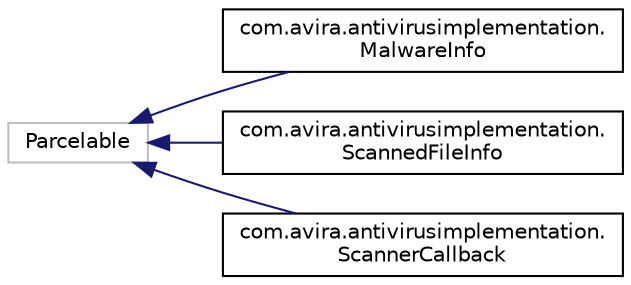 digraph "Graphical Class Hierarchy"
{
  edge [fontname="Helvetica",fontsize="10",labelfontname="Helvetica",labelfontsize="10"];
  node [fontname="Helvetica",fontsize="10",shape=record];
  rankdir="LR";
  Node1 [label="Parcelable",height=0.2,width=0.4,color="grey75", fillcolor="white", style="filled"];
  Node1 -> Node2 [dir="back",color="midnightblue",fontsize="10",style="solid",fontname="Helvetica"];
  Node2 [label="com.avira.antivirusimplementation.\lMalwareInfo",height=0.2,width=0.4,color="black", fillcolor="white", style="filled",URL="$classcom_1_1avira_1_1antivirusimplementation_1_1_malware_info.html"];
  Node1 -> Node3 [dir="back",color="midnightblue",fontsize="10",style="solid",fontname="Helvetica"];
  Node3 [label="com.avira.antivirusimplementation.\lScannedFileInfo",height=0.2,width=0.4,color="black", fillcolor="white", style="filled",URL="$classcom_1_1avira_1_1antivirusimplementation_1_1_scanned_file_info.html"];
  Node1 -> Node4 [dir="back",color="midnightblue",fontsize="10",style="solid",fontname="Helvetica"];
  Node4 [label="com.avira.antivirusimplementation.\lScannerCallback",height=0.2,width=0.4,color="black", fillcolor="white", style="filled",URL="$classcom_1_1avira_1_1antivirusimplementation_1_1_scanner_callback.html"];
}
